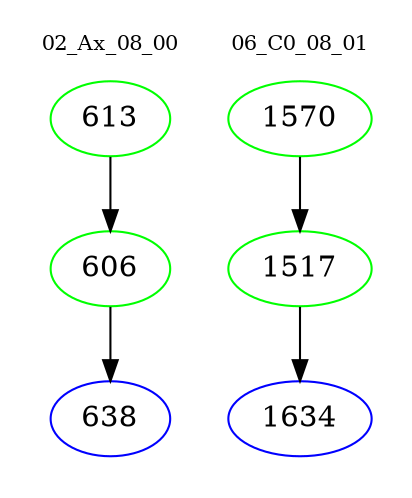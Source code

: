 digraph{
subgraph cluster_0 {
color = white
label = "02_Ax_08_00";
fontsize=10;
T0_613 [label="613", color="green"]
T0_613 -> T0_606 [color="black"]
T0_606 [label="606", color="green"]
T0_606 -> T0_638 [color="black"]
T0_638 [label="638", color="blue"]
}
subgraph cluster_1 {
color = white
label = "06_C0_08_01";
fontsize=10;
T1_1570 [label="1570", color="green"]
T1_1570 -> T1_1517 [color="black"]
T1_1517 [label="1517", color="green"]
T1_1517 -> T1_1634 [color="black"]
T1_1634 [label="1634", color="blue"]
}
}
